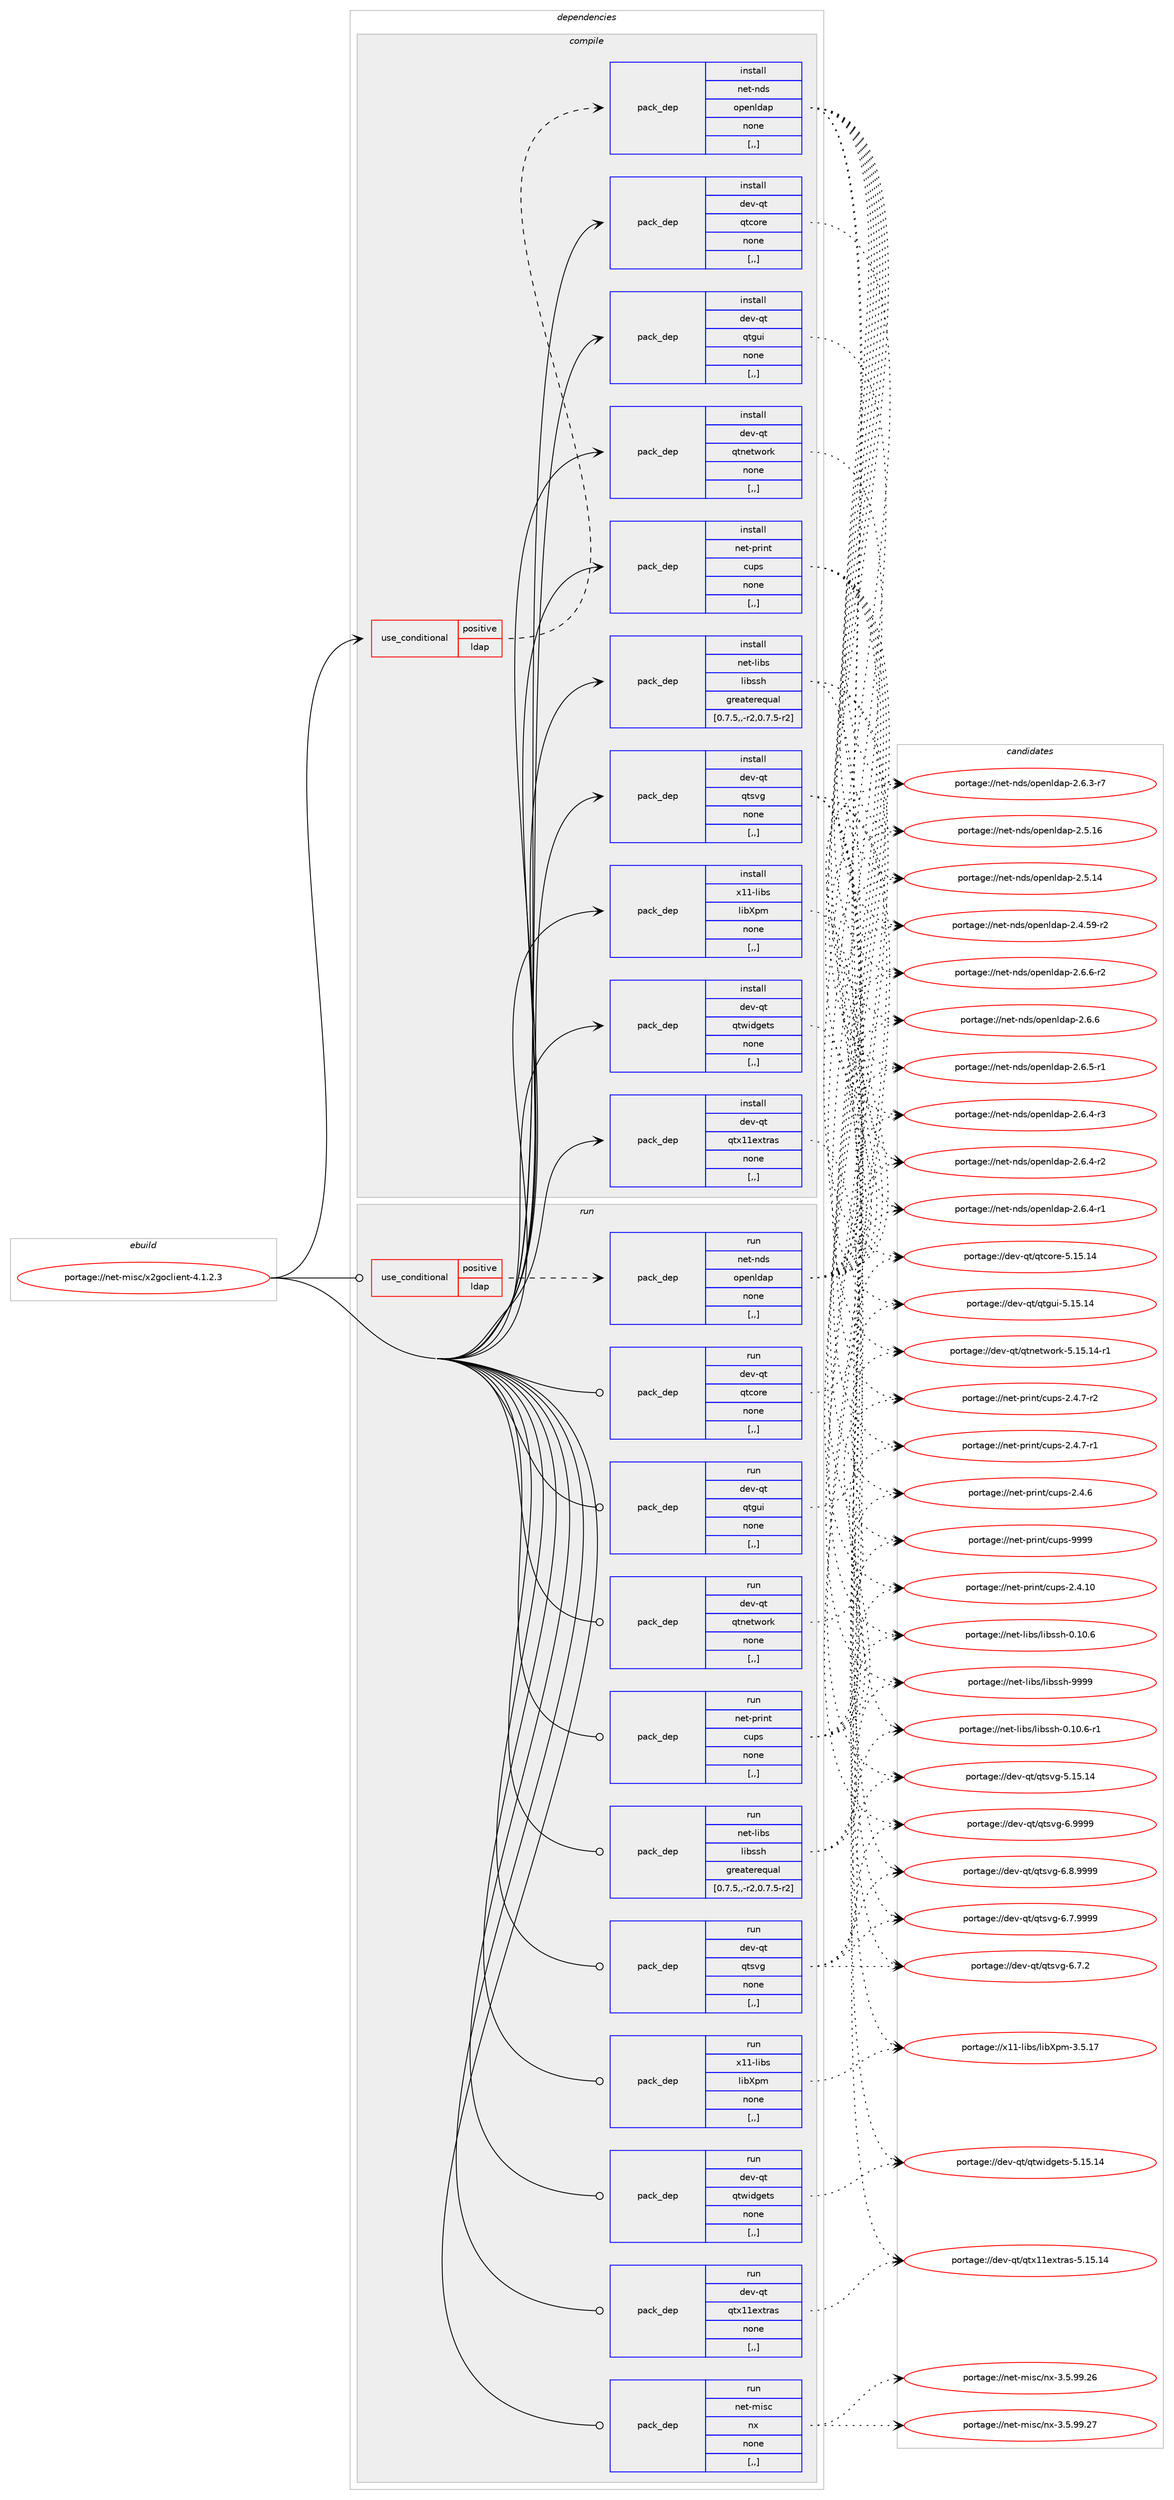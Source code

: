digraph prolog {

# *************
# Graph options
# *************

newrank=true;
concentrate=true;
compound=true;
graph [rankdir=LR,fontname=Helvetica,fontsize=10,ranksep=1.5];#, ranksep=2.5, nodesep=0.2];
edge  [arrowhead=vee];
node  [fontname=Helvetica,fontsize=10];

# **********
# The ebuild
# **********

subgraph cluster_leftcol {
color=gray;
label=<<i>ebuild</i>>;
id [label="portage://net-misc/x2goclient-4.1.2.3", color=red, width=4, href="../net-misc/x2goclient-4.1.2.3.svg"];
}

# ****************
# The dependencies
# ****************

subgraph cluster_midcol {
color=gray;
label=<<i>dependencies</i>>;
subgraph cluster_compile {
fillcolor="#eeeeee";
style=filled;
label=<<i>compile</i>>;
subgraph cond99555 {
dependency377758 [label=<<TABLE BORDER="0" CELLBORDER="1" CELLSPACING="0" CELLPADDING="4"><TR><TD ROWSPAN="3" CELLPADDING="10">use_conditional</TD></TR><TR><TD>positive</TD></TR><TR><TD>ldap</TD></TR></TABLE>>, shape=none, color=red];
subgraph pack275484 {
dependency377759 [label=<<TABLE BORDER="0" CELLBORDER="1" CELLSPACING="0" CELLPADDING="4" WIDTH="220"><TR><TD ROWSPAN="6" CELLPADDING="30">pack_dep</TD></TR><TR><TD WIDTH="110">install</TD></TR><TR><TD>net-nds</TD></TR><TR><TD>openldap</TD></TR><TR><TD>none</TD></TR><TR><TD>[,,]</TD></TR></TABLE>>, shape=none, color=blue];
}
dependency377758:e -> dependency377759:w [weight=20,style="dashed",arrowhead="vee"];
}
id:e -> dependency377758:w [weight=20,style="solid",arrowhead="vee"];
subgraph pack275485 {
dependency377760 [label=<<TABLE BORDER="0" CELLBORDER="1" CELLSPACING="0" CELLPADDING="4" WIDTH="220"><TR><TD ROWSPAN="6" CELLPADDING="30">pack_dep</TD></TR><TR><TD WIDTH="110">install</TD></TR><TR><TD>dev-qt</TD></TR><TR><TD>qtcore</TD></TR><TR><TD>none</TD></TR><TR><TD>[,,]</TD></TR></TABLE>>, shape=none, color=blue];
}
id:e -> dependency377760:w [weight=20,style="solid",arrowhead="vee"];
subgraph pack275486 {
dependency377761 [label=<<TABLE BORDER="0" CELLBORDER="1" CELLSPACING="0" CELLPADDING="4" WIDTH="220"><TR><TD ROWSPAN="6" CELLPADDING="30">pack_dep</TD></TR><TR><TD WIDTH="110">install</TD></TR><TR><TD>dev-qt</TD></TR><TR><TD>qtgui</TD></TR><TR><TD>none</TD></TR><TR><TD>[,,]</TD></TR></TABLE>>, shape=none, color=blue];
}
id:e -> dependency377761:w [weight=20,style="solid",arrowhead="vee"];
subgraph pack275487 {
dependency377762 [label=<<TABLE BORDER="0" CELLBORDER="1" CELLSPACING="0" CELLPADDING="4" WIDTH="220"><TR><TD ROWSPAN="6" CELLPADDING="30">pack_dep</TD></TR><TR><TD WIDTH="110">install</TD></TR><TR><TD>dev-qt</TD></TR><TR><TD>qtnetwork</TD></TR><TR><TD>none</TD></TR><TR><TD>[,,]</TD></TR></TABLE>>, shape=none, color=blue];
}
id:e -> dependency377762:w [weight=20,style="solid",arrowhead="vee"];
subgraph pack275488 {
dependency377763 [label=<<TABLE BORDER="0" CELLBORDER="1" CELLSPACING="0" CELLPADDING="4" WIDTH="220"><TR><TD ROWSPAN="6" CELLPADDING="30">pack_dep</TD></TR><TR><TD WIDTH="110">install</TD></TR><TR><TD>dev-qt</TD></TR><TR><TD>qtsvg</TD></TR><TR><TD>none</TD></TR><TR><TD>[,,]</TD></TR></TABLE>>, shape=none, color=blue];
}
id:e -> dependency377763:w [weight=20,style="solid",arrowhead="vee"];
subgraph pack275489 {
dependency377764 [label=<<TABLE BORDER="0" CELLBORDER="1" CELLSPACING="0" CELLPADDING="4" WIDTH="220"><TR><TD ROWSPAN="6" CELLPADDING="30">pack_dep</TD></TR><TR><TD WIDTH="110">install</TD></TR><TR><TD>dev-qt</TD></TR><TR><TD>qtwidgets</TD></TR><TR><TD>none</TD></TR><TR><TD>[,,]</TD></TR></TABLE>>, shape=none, color=blue];
}
id:e -> dependency377764:w [weight=20,style="solid",arrowhead="vee"];
subgraph pack275490 {
dependency377765 [label=<<TABLE BORDER="0" CELLBORDER="1" CELLSPACING="0" CELLPADDING="4" WIDTH="220"><TR><TD ROWSPAN="6" CELLPADDING="30">pack_dep</TD></TR><TR><TD WIDTH="110">install</TD></TR><TR><TD>dev-qt</TD></TR><TR><TD>qtx11extras</TD></TR><TR><TD>none</TD></TR><TR><TD>[,,]</TD></TR></TABLE>>, shape=none, color=blue];
}
id:e -> dependency377765:w [weight=20,style="solid",arrowhead="vee"];
subgraph pack275491 {
dependency377766 [label=<<TABLE BORDER="0" CELLBORDER="1" CELLSPACING="0" CELLPADDING="4" WIDTH="220"><TR><TD ROWSPAN="6" CELLPADDING="30">pack_dep</TD></TR><TR><TD WIDTH="110">install</TD></TR><TR><TD>net-libs</TD></TR><TR><TD>libssh</TD></TR><TR><TD>greaterequal</TD></TR><TR><TD>[0.7.5,,-r2,0.7.5-r2]</TD></TR></TABLE>>, shape=none, color=blue];
}
id:e -> dependency377766:w [weight=20,style="solid",arrowhead="vee"];
subgraph pack275492 {
dependency377767 [label=<<TABLE BORDER="0" CELLBORDER="1" CELLSPACING="0" CELLPADDING="4" WIDTH="220"><TR><TD ROWSPAN="6" CELLPADDING="30">pack_dep</TD></TR><TR><TD WIDTH="110">install</TD></TR><TR><TD>net-print</TD></TR><TR><TD>cups</TD></TR><TR><TD>none</TD></TR><TR><TD>[,,]</TD></TR></TABLE>>, shape=none, color=blue];
}
id:e -> dependency377767:w [weight=20,style="solid",arrowhead="vee"];
subgraph pack275493 {
dependency377768 [label=<<TABLE BORDER="0" CELLBORDER="1" CELLSPACING="0" CELLPADDING="4" WIDTH="220"><TR><TD ROWSPAN="6" CELLPADDING="30">pack_dep</TD></TR><TR><TD WIDTH="110">install</TD></TR><TR><TD>x11-libs</TD></TR><TR><TD>libXpm</TD></TR><TR><TD>none</TD></TR><TR><TD>[,,]</TD></TR></TABLE>>, shape=none, color=blue];
}
id:e -> dependency377768:w [weight=20,style="solid",arrowhead="vee"];
}
subgraph cluster_compileandrun {
fillcolor="#eeeeee";
style=filled;
label=<<i>compile and run</i>>;
}
subgraph cluster_run {
fillcolor="#eeeeee";
style=filled;
label=<<i>run</i>>;
subgraph cond99556 {
dependency377769 [label=<<TABLE BORDER="0" CELLBORDER="1" CELLSPACING="0" CELLPADDING="4"><TR><TD ROWSPAN="3" CELLPADDING="10">use_conditional</TD></TR><TR><TD>positive</TD></TR><TR><TD>ldap</TD></TR></TABLE>>, shape=none, color=red];
subgraph pack275494 {
dependency377770 [label=<<TABLE BORDER="0" CELLBORDER="1" CELLSPACING="0" CELLPADDING="4" WIDTH="220"><TR><TD ROWSPAN="6" CELLPADDING="30">pack_dep</TD></TR><TR><TD WIDTH="110">run</TD></TR><TR><TD>net-nds</TD></TR><TR><TD>openldap</TD></TR><TR><TD>none</TD></TR><TR><TD>[,,]</TD></TR></TABLE>>, shape=none, color=blue];
}
dependency377769:e -> dependency377770:w [weight=20,style="dashed",arrowhead="vee"];
}
id:e -> dependency377769:w [weight=20,style="solid",arrowhead="odot"];
subgraph pack275495 {
dependency377771 [label=<<TABLE BORDER="0" CELLBORDER="1" CELLSPACING="0" CELLPADDING="4" WIDTH="220"><TR><TD ROWSPAN="6" CELLPADDING="30">pack_dep</TD></TR><TR><TD WIDTH="110">run</TD></TR><TR><TD>dev-qt</TD></TR><TR><TD>qtcore</TD></TR><TR><TD>none</TD></TR><TR><TD>[,,]</TD></TR></TABLE>>, shape=none, color=blue];
}
id:e -> dependency377771:w [weight=20,style="solid",arrowhead="odot"];
subgraph pack275496 {
dependency377772 [label=<<TABLE BORDER="0" CELLBORDER="1" CELLSPACING="0" CELLPADDING="4" WIDTH="220"><TR><TD ROWSPAN="6" CELLPADDING="30">pack_dep</TD></TR><TR><TD WIDTH="110">run</TD></TR><TR><TD>dev-qt</TD></TR><TR><TD>qtgui</TD></TR><TR><TD>none</TD></TR><TR><TD>[,,]</TD></TR></TABLE>>, shape=none, color=blue];
}
id:e -> dependency377772:w [weight=20,style="solid",arrowhead="odot"];
subgraph pack275497 {
dependency377773 [label=<<TABLE BORDER="0" CELLBORDER="1" CELLSPACING="0" CELLPADDING="4" WIDTH="220"><TR><TD ROWSPAN="6" CELLPADDING="30">pack_dep</TD></TR><TR><TD WIDTH="110">run</TD></TR><TR><TD>dev-qt</TD></TR><TR><TD>qtnetwork</TD></TR><TR><TD>none</TD></TR><TR><TD>[,,]</TD></TR></TABLE>>, shape=none, color=blue];
}
id:e -> dependency377773:w [weight=20,style="solid",arrowhead="odot"];
subgraph pack275498 {
dependency377774 [label=<<TABLE BORDER="0" CELLBORDER="1" CELLSPACING="0" CELLPADDING="4" WIDTH="220"><TR><TD ROWSPAN="6" CELLPADDING="30">pack_dep</TD></TR><TR><TD WIDTH="110">run</TD></TR><TR><TD>dev-qt</TD></TR><TR><TD>qtsvg</TD></TR><TR><TD>none</TD></TR><TR><TD>[,,]</TD></TR></TABLE>>, shape=none, color=blue];
}
id:e -> dependency377774:w [weight=20,style="solid",arrowhead="odot"];
subgraph pack275499 {
dependency377775 [label=<<TABLE BORDER="0" CELLBORDER="1" CELLSPACING="0" CELLPADDING="4" WIDTH="220"><TR><TD ROWSPAN="6" CELLPADDING="30">pack_dep</TD></TR><TR><TD WIDTH="110">run</TD></TR><TR><TD>dev-qt</TD></TR><TR><TD>qtwidgets</TD></TR><TR><TD>none</TD></TR><TR><TD>[,,]</TD></TR></TABLE>>, shape=none, color=blue];
}
id:e -> dependency377775:w [weight=20,style="solid",arrowhead="odot"];
subgraph pack275500 {
dependency377776 [label=<<TABLE BORDER="0" CELLBORDER="1" CELLSPACING="0" CELLPADDING="4" WIDTH="220"><TR><TD ROWSPAN="6" CELLPADDING="30">pack_dep</TD></TR><TR><TD WIDTH="110">run</TD></TR><TR><TD>dev-qt</TD></TR><TR><TD>qtx11extras</TD></TR><TR><TD>none</TD></TR><TR><TD>[,,]</TD></TR></TABLE>>, shape=none, color=blue];
}
id:e -> dependency377776:w [weight=20,style="solid",arrowhead="odot"];
subgraph pack275501 {
dependency377777 [label=<<TABLE BORDER="0" CELLBORDER="1" CELLSPACING="0" CELLPADDING="4" WIDTH="220"><TR><TD ROWSPAN="6" CELLPADDING="30">pack_dep</TD></TR><TR><TD WIDTH="110">run</TD></TR><TR><TD>net-libs</TD></TR><TR><TD>libssh</TD></TR><TR><TD>greaterequal</TD></TR><TR><TD>[0.7.5,,-r2,0.7.5-r2]</TD></TR></TABLE>>, shape=none, color=blue];
}
id:e -> dependency377777:w [weight=20,style="solid",arrowhead="odot"];
subgraph pack275502 {
dependency377778 [label=<<TABLE BORDER="0" CELLBORDER="1" CELLSPACING="0" CELLPADDING="4" WIDTH="220"><TR><TD ROWSPAN="6" CELLPADDING="30">pack_dep</TD></TR><TR><TD WIDTH="110">run</TD></TR><TR><TD>net-misc</TD></TR><TR><TD>nx</TD></TR><TR><TD>none</TD></TR><TR><TD>[,,]</TD></TR></TABLE>>, shape=none, color=blue];
}
id:e -> dependency377778:w [weight=20,style="solid",arrowhead="odot"];
subgraph pack275503 {
dependency377779 [label=<<TABLE BORDER="0" CELLBORDER="1" CELLSPACING="0" CELLPADDING="4" WIDTH="220"><TR><TD ROWSPAN="6" CELLPADDING="30">pack_dep</TD></TR><TR><TD WIDTH="110">run</TD></TR><TR><TD>net-print</TD></TR><TR><TD>cups</TD></TR><TR><TD>none</TD></TR><TR><TD>[,,]</TD></TR></TABLE>>, shape=none, color=blue];
}
id:e -> dependency377779:w [weight=20,style="solid",arrowhead="odot"];
subgraph pack275504 {
dependency377780 [label=<<TABLE BORDER="0" CELLBORDER="1" CELLSPACING="0" CELLPADDING="4" WIDTH="220"><TR><TD ROWSPAN="6" CELLPADDING="30">pack_dep</TD></TR><TR><TD WIDTH="110">run</TD></TR><TR><TD>x11-libs</TD></TR><TR><TD>libXpm</TD></TR><TR><TD>none</TD></TR><TR><TD>[,,]</TD></TR></TABLE>>, shape=none, color=blue];
}
id:e -> dependency377780:w [weight=20,style="solid",arrowhead="odot"];
}
}

# **************
# The candidates
# **************

subgraph cluster_choices {
rank=same;
color=gray;
label=<<i>candidates</i>>;

subgraph choice275484 {
color=black;
nodesep=1;
choice1101011164511010011547111112101110108100971124550465446544511450 [label="portage://net-nds/openldap-2.6.6-r2", color=red, width=4,href="../net-nds/openldap-2.6.6-r2.svg"];
choice110101116451101001154711111210111010810097112455046544654 [label="portage://net-nds/openldap-2.6.6", color=red, width=4,href="../net-nds/openldap-2.6.6.svg"];
choice1101011164511010011547111112101110108100971124550465446534511449 [label="portage://net-nds/openldap-2.6.5-r1", color=red, width=4,href="../net-nds/openldap-2.6.5-r1.svg"];
choice1101011164511010011547111112101110108100971124550465446524511451 [label="portage://net-nds/openldap-2.6.4-r3", color=red, width=4,href="../net-nds/openldap-2.6.4-r3.svg"];
choice1101011164511010011547111112101110108100971124550465446524511450 [label="portage://net-nds/openldap-2.6.4-r2", color=red, width=4,href="../net-nds/openldap-2.6.4-r2.svg"];
choice1101011164511010011547111112101110108100971124550465446524511449 [label="portage://net-nds/openldap-2.6.4-r1", color=red, width=4,href="../net-nds/openldap-2.6.4-r1.svg"];
choice1101011164511010011547111112101110108100971124550465446514511455 [label="portage://net-nds/openldap-2.6.3-r7", color=red, width=4,href="../net-nds/openldap-2.6.3-r7.svg"];
choice11010111645110100115471111121011101081009711245504653464954 [label="portage://net-nds/openldap-2.5.16", color=red, width=4,href="../net-nds/openldap-2.5.16.svg"];
choice11010111645110100115471111121011101081009711245504653464952 [label="portage://net-nds/openldap-2.5.14", color=red, width=4,href="../net-nds/openldap-2.5.14.svg"];
choice110101116451101001154711111210111010810097112455046524653574511450 [label="portage://net-nds/openldap-2.4.59-r2", color=red, width=4,href="../net-nds/openldap-2.4.59-r2.svg"];
dependency377759:e -> choice1101011164511010011547111112101110108100971124550465446544511450:w [style=dotted,weight="100"];
dependency377759:e -> choice110101116451101001154711111210111010810097112455046544654:w [style=dotted,weight="100"];
dependency377759:e -> choice1101011164511010011547111112101110108100971124550465446534511449:w [style=dotted,weight="100"];
dependency377759:e -> choice1101011164511010011547111112101110108100971124550465446524511451:w [style=dotted,weight="100"];
dependency377759:e -> choice1101011164511010011547111112101110108100971124550465446524511450:w [style=dotted,weight="100"];
dependency377759:e -> choice1101011164511010011547111112101110108100971124550465446524511449:w [style=dotted,weight="100"];
dependency377759:e -> choice1101011164511010011547111112101110108100971124550465446514511455:w [style=dotted,weight="100"];
dependency377759:e -> choice11010111645110100115471111121011101081009711245504653464954:w [style=dotted,weight="100"];
dependency377759:e -> choice11010111645110100115471111121011101081009711245504653464952:w [style=dotted,weight="100"];
dependency377759:e -> choice110101116451101001154711111210111010810097112455046524653574511450:w [style=dotted,weight="100"];
}
subgraph choice275485 {
color=black;
nodesep=1;
choice1001011184511311647113116991111141014553464953464952 [label="portage://dev-qt/qtcore-5.15.14", color=red, width=4,href="../dev-qt/qtcore-5.15.14.svg"];
dependency377760:e -> choice1001011184511311647113116991111141014553464953464952:w [style=dotted,weight="100"];
}
subgraph choice275486 {
color=black;
nodesep=1;
choice10010111845113116471131161031171054553464953464952 [label="portage://dev-qt/qtgui-5.15.14", color=red, width=4,href="../dev-qt/qtgui-5.15.14.svg"];
dependency377761:e -> choice10010111845113116471131161031171054553464953464952:w [style=dotted,weight="100"];
}
subgraph choice275487 {
color=black;
nodesep=1;
choice100101118451131164711311611010111611911111410745534649534649524511449 [label="portage://dev-qt/qtnetwork-5.15.14-r1", color=red, width=4,href="../dev-qt/qtnetwork-5.15.14-r1.svg"];
dependency377762:e -> choice100101118451131164711311611010111611911111410745534649534649524511449:w [style=dotted,weight="100"];
}
subgraph choice275488 {
color=black;
nodesep=1;
choice100101118451131164711311611511810345544657575757 [label="portage://dev-qt/qtsvg-6.9999", color=red, width=4,href="../dev-qt/qtsvg-6.9999.svg"];
choice1001011184511311647113116115118103455446564657575757 [label="portage://dev-qt/qtsvg-6.8.9999", color=red, width=4,href="../dev-qt/qtsvg-6.8.9999.svg"];
choice1001011184511311647113116115118103455446554657575757 [label="portage://dev-qt/qtsvg-6.7.9999", color=red, width=4,href="../dev-qt/qtsvg-6.7.9999.svg"];
choice1001011184511311647113116115118103455446554650 [label="portage://dev-qt/qtsvg-6.7.2", color=red, width=4,href="../dev-qt/qtsvg-6.7.2.svg"];
choice10010111845113116471131161151181034553464953464952 [label="portage://dev-qt/qtsvg-5.15.14", color=red, width=4,href="../dev-qt/qtsvg-5.15.14.svg"];
dependency377763:e -> choice100101118451131164711311611511810345544657575757:w [style=dotted,weight="100"];
dependency377763:e -> choice1001011184511311647113116115118103455446564657575757:w [style=dotted,weight="100"];
dependency377763:e -> choice1001011184511311647113116115118103455446554657575757:w [style=dotted,weight="100"];
dependency377763:e -> choice1001011184511311647113116115118103455446554650:w [style=dotted,weight="100"];
dependency377763:e -> choice10010111845113116471131161151181034553464953464952:w [style=dotted,weight="100"];
}
subgraph choice275489 {
color=black;
nodesep=1;
choice10010111845113116471131161191051001031011161154553464953464952 [label="portage://dev-qt/qtwidgets-5.15.14", color=red, width=4,href="../dev-qt/qtwidgets-5.15.14.svg"];
dependency377764:e -> choice10010111845113116471131161191051001031011161154553464953464952:w [style=dotted,weight="100"];
}
subgraph choice275490 {
color=black;
nodesep=1;
choice10010111845113116471131161204949101120116114971154553464953464952 [label="portage://dev-qt/qtx11extras-5.15.14", color=red, width=4,href="../dev-qt/qtx11extras-5.15.14.svg"];
dependency377765:e -> choice10010111845113116471131161204949101120116114971154553464953464952:w [style=dotted,weight="100"];
}
subgraph choice275491 {
color=black;
nodesep=1;
choice110101116451081059811547108105981151151044557575757 [label="portage://net-libs/libssh-9999", color=red, width=4,href="../net-libs/libssh-9999.svg"];
choice11010111645108105981154710810598115115104454846494846544511449 [label="portage://net-libs/libssh-0.10.6-r1", color=red, width=4,href="../net-libs/libssh-0.10.6-r1.svg"];
choice1101011164510810598115471081059811511510445484649484654 [label="portage://net-libs/libssh-0.10.6", color=red, width=4,href="../net-libs/libssh-0.10.6.svg"];
dependency377766:e -> choice110101116451081059811547108105981151151044557575757:w [style=dotted,weight="100"];
dependency377766:e -> choice11010111645108105981154710810598115115104454846494846544511449:w [style=dotted,weight="100"];
dependency377766:e -> choice1101011164510810598115471081059811511510445484649484654:w [style=dotted,weight="100"];
}
subgraph choice275492 {
color=black;
nodesep=1;
choice1101011164511211410511011647991171121154557575757 [label="portage://net-print/cups-9999", color=red, width=4,href="../net-print/cups-9999.svg"];
choice11010111645112114105110116479911711211545504652464948 [label="portage://net-print/cups-2.4.10", color=red, width=4,href="../net-print/cups-2.4.10.svg"];
choice1101011164511211410511011647991171121154550465246554511450 [label="portage://net-print/cups-2.4.7-r2", color=red, width=4,href="../net-print/cups-2.4.7-r2.svg"];
choice1101011164511211410511011647991171121154550465246554511449 [label="portage://net-print/cups-2.4.7-r1", color=red, width=4,href="../net-print/cups-2.4.7-r1.svg"];
choice110101116451121141051101164799117112115455046524654 [label="portage://net-print/cups-2.4.6", color=red, width=4,href="../net-print/cups-2.4.6.svg"];
dependency377767:e -> choice1101011164511211410511011647991171121154557575757:w [style=dotted,weight="100"];
dependency377767:e -> choice11010111645112114105110116479911711211545504652464948:w [style=dotted,weight="100"];
dependency377767:e -> choice1101011164511211410511011647991171121154550465246554511450:w [style=dotted,weight="100"];
dependency377767:e -> choice1101011164511211410511011647991171121154550465246554511449:w [style=dotted,weight="100"];
dependency377767:e -> choice110101116451121141051101164799117112115455046524654:w [style=dotted,weight="100"];
}
subgraph choice275493 {
color=black;
nodesep=1;
choice1204949451081059811547108105988811210945514653464955 [label="portage://x11-libs/libXpm-3.5.17", color=red, width=4,href="../x11-libs/libXpm-3.5.17.svg"];
dependency377768:e -> choice1204949451081059811547108105988811210945514653464955:w [style=dotted,weight="100"];
}
subgraph choice275494 {
color=black;
nodesep=1;
choice1101011164511010011547111112101110108100971124550465446544511450 [label="portage://net-nds/openldap-2.6.6-r2", color=red, width=4,href="../net-nds/openldap-2.6.6-r2.svg"];
choice110101116451101001154711111210111010810097112455046544654 [label="portage://net-nds/openldap-2.6.6", color=red, width=4,href="../net-nds/openldap-2.6.6.svg"];
choice1101011164511010011547111112101110108100971124550465446534511449 [label="portage://net-nds/openldap-2.6.5-r1", color=red, width=4,href="../net-nds/openldap-2.6.5-r1.svg"];
choice1101011164511010011547111112101110108100971124550465446524511451 [label="portage://net-nds/openldap-2.6.4-r3", color=red, width=4,href="../net-nds/openldap-2.6.4-r3.svg"];
choice1101011164511010011547111112101110108100971124550465446524511450 [label="portage://net-nds/openldap-2.6.4-r2", color=red, width=4,href="../net-nds/openldap-2.6.4-r2.svg"];
choice1101011164511010011547111112101110108100971124550465446524511449 [label="portage://net-nds/openldap-2.6.4-r1", color=red, width=4,href="../net-nds/openldap-2.6.4-r1.svg"];
choice1101011164511010011547111112101110108100971124550465446514511455 [label="portage://net-nds/openldap-2.6.3-r7", color=red, width=4,href="../net-nds/openldap-2.6.3-r7.svg"];
choice11010111645110100115471111121011101081009711245504653464954 [label="portage://net-nds/openldap-2.5.16", color=red, width=4,href="../net-nds/openldap-2.5.16.svg"];
choice11010111645110100115471111121011101081009711245504653464952 [label="portage://net-nds/openldap-2.5.14", color=red, width=4,href="../net-nds/openldap-2.5.14.svg"];
choice110101116451101001154711111210111010810097112455046524653574511450 [label="portage://net-nds/openldap-2.4.59-r2", color=red, width=4,href="../net-nds/openldap-2.4.59-r2.svg"];
dependency377770:e -> choice1101011164511010011547111112101110108100971124550465446544511450:w [style=dotted,weight="100"];
dependency377770:e -> choice110101116451101001154711111210111010810097112455046544654:w [style=dotted,weight="100"];
dependency377770:e -> choice1101011164511010011547111112101110108100971124550465446534511449:w [style=dotted,weight="100"];
dependency377770:e -> choice1101011164511010011547111112101110108100971124550465446524511451:w [style=dotted,weight="100"];
dependency377770:e -> choice1101011164511010011547111112101110108100971124550465446524511450:w [style=dotted,weight="100"];
dependency377770:e -> choice1101011164511010011547111112101110108100971124550465446524511449:w [style=dotted,weight="100"];
dependency377770:e -> choice1101011164511010011547111112101110108100971124550465446514511455:w [style=dotted,weight="100"];
dependency377770:e -> choice11010111645110100115471111121011101081009711245504653464954:w [style=dotted,weight="100"];
dependency377770:e -> choice11010111645110100115471111121011101081009711245504653464952:w [style=dotted,weight="100"];
dependency377770:e -> choice110101116451101001154711111210111010810097112455046524653574511450:w [style=dotted,weight="100"];
}
subgraph choice275495 {
color=black;
nodesep=1;
choice1001011184511311647113116991111141014553464953464952 [label="portage://dev-qt/qtcore-5.15.14", color=red, width=4,href="../dev-qt/qtcore-5.15.14.svg"];
dependency377771:e -> choice1001011184511311647113116991111141014553464953464952:w [style=dotted,weight="100"];
}
subgraph choice275496 {
color=black;
nodesep=1;
choice10010111845113116471131161031171054553464953464952 [label="portage://dev-qt/qtgui-5.15.14", color=red, width=4,href="../dev-qt/qtgui-5.15.14.svg"];
dependency377772:e -> choice10010111845113116471131161031171054553464953464952:w [style=dotted,weight="100"];
}
subgraph choice275497 {
color=black;
nodesep=1;
choice100101118451131164711311611010111611911111410745534649534649524511449 [label="portage://dev-qt/qtnetwork-5.15.14-r1", color=red, width=4,href="../dev-qt/qtnetwork-5.15.14-r1.svg"];
dependency377773:e -> choice100101118451131164711311611010111611911111410745534649534649524511449:w [style=dotted,weight="100"];
}
subgraph choice275498 {
color=black;
nodesep=1;
choice100101118451131164711311611511810345544657575757 [label="portage://dev-qt/qtsvg-6.9999", color=red, width=4,href="../dev-qt/qtsvg-6.9999.svg"];
choice1001011184511311647113116115118103455446564657575757 [label="portage://dev-qt/qtsvg-6.8.9999", color=red, width=4,href="../dev-qt/qtsvg-6.8.9999.svg"];
choice1001011184511311647113116115118103455446554657575757 [label="portage://dev-qt/qtsvg-6.7.9999", color=red, width=4,href="../dev-qt/qtsvg-6.7.9999.svg"];
choice1001011184511311647113116115118103455446554650 [label="portage://dev-qt/qtsvg-6.7.2", color=red, width=4,href="../dev-qt/qtsvg-6.7.2.svg"];
choice10010111845113116471131161151181034553464953464952 [label="portage://dev-qt/qtsvg-5.15.14", color=red, width=4,href="../dev-qt/qtsvg-5.15.14.svg"];
dependency377774:e -> choice100101118451131164711311611511810345544657575757:w [style=dotted,weight="100"];
dependency377774:e -> choice1001011184511311647113116115118103455446564657575757:w [style=dotted,weight="100"];
dependency377774:e -> choice1001011184511311647113116115118103455446554657575757:w [style=dotted,weight="100"];
dependency377774:e -> choice1001011184511311647113116115118103455446554650:w [style=dotted,weight="100"];
dependency377774:e -> choice10010111845113116471131161151181034553464953464952:w [style=dotted,weight="100"];
}
subgraph choice275499 {
color=black;
nodesep=1;
choice10010111845113116471131161191051001031011161154553464953464952 [label="portage://dev-qt/qtwidgets-5.15.14", color=red, width=4,href="../dev-qt/qtwidgets-5.15.14.svg"];
dependency377775:e -> choice10010111845113116471131161191051001031011161154553464953464952:w [style=dotted,weight="100"];
}
subgraph choice275500 {
color=black;
nodesep=1;
choice10010111845113116471131161204949101120116114971154553464953464952 [label="portage://dev-qt/qtx11extras-5.15.14", color=red, width=4,href="../dev-qt/qtx11extras-5.15.14.svg"];
dependency377776:e -> choice10010111845113116471131161204949101120116114971154553464953464952:w [style=dotted,weight="100"];
}
subgraph choice275501 {
color=black;
nodesep=1;
choice110101116451081059811547108105981151151044557575757 [label="portage://net-libs/libssh-9999", color=red, width=4,href="../net-libs/libssh-9999.svg"];
choice11010111645108105981154710810598115115104454846494846544511449 [label="portage://net-libs/libssh-0.10.6-r1", color=red, width=4,href="../net-libs/libssh-0.10.6-r1.svg"];
choice1101011164510810598115471081059811511510445484649484654 [label="portage://net-libs/libssh-0.10.6", color=red, width=4,href="../net-libs/libssh-0.10.6.svg"];
dependency377777:e -> choice110101116451081059811547108105981151151044557575757:w [style=dotted,weight="100"];
dependency377777:e -> choice11010111645108105981154710810598115115104454846494846544511449:w [style=dotted,weight="100"];
dependency377777:e -> choice1101011164510810598115471081059811511510445484649484654:w [style=dotted,weight="100"];
}
subgraph choice275502 {
color=black;
nodesep=1;
choice11010111645109105115994711012045514653465757465055 [label="portage://net-misc/nx-3.5.99.27", color=red, width=4,href="../net-misc/nx-3.5.99.27.svg"];
choice11010111645109105115994711012045514653465757465054 [label="portage://net-misc/nx-3.5.99.26", color=red, width=4,href="../net-misc/nx-3.5.99.26.svg"];
dependency377778:e -> choice11010111645109105115994711012045514653465757465055:w [style=dotted,weight="100"];
dependency377778:e -> choice11010111645109105115994711012045514653465757465054:w [style=dotted,weight="100"];
}
subgraph choice275503 {
color=black;
nodesep=1;
choice1101011164511211410511011647991171121154557575757 [label="portage://net-print/cups-9999", color=red, width=4,href="../net-print/cups-9999.svg"];
choice11010111645112114105110116479911711211545504652464948 [label="portage://net-print/cups-2.4.10", color=red, width=4,href="../net-print/cups-2.4.10.svg"];
choice1101011164511211410511011647991171121154550465246554511450 [label="portage://net-print/cups-2.4.7-r2", color=red, width=4,href="../net-print/cups-2.4.7-r2.svg"];
choice1101011164511211410511011647991171121154550465246554511449 [label="portage://net-print/cups-2.4.7-r1", color=red, width=4,href="../net-print/cups-2.4.7-r1.svg"];
choice110101116451121141051101164799117112115455046524654 [label="portage://net-print/cups-2.4.6", color=red, width=4,href="../net-print/cups-2.4.6.svg"];
dependency377779:e -> choice1101011164511211410511011647991171121154557575757:w [style=dotted,weight="100"];
dependency377779:e -> choice11010111645112114105110116479911711211545504652464948:w [style=dotted,weight="100"];
dependency377779:e -> choice1101011164511211410511011647991171121154550465246554511450:w [style=dotted,weight="100"];
dependency377779:e -> choice1101011164511211410511011647991171121154550465246554511449:w [style=dotted,weight="100"];
dependency377779:e -> choice110101116451121141051101164799117112115455046524654:w [style=dotted,weight="100"];
}
subgraph choice275504 {
color=black;
nodesep=1;
choice1204949451081059811547108105988811210945514653464955 [label="portage://x11-libs/libXpm-3.5.17", color=red, width=4,href="../x11-libs/libXpm-3.5.17.svg"];
dependency377780:e -> choice1204949451081059811547108105988811210945514653464955:w [style=dotted,weight="100"];
}
}

}
